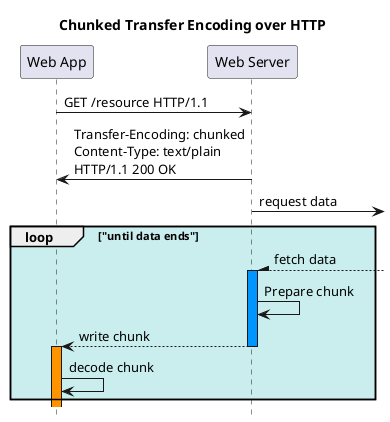 @startuml http streaming
title Chunked Transfer Encoding over HTTP
hide footbox
'actor "Browser" as Client
participant "Web App" as Client
participant "Web Server" as Server
'database "Data Source" as ds

Client -> Server: GET /resource HTTP/1.1
Server -> Client: Transfer-Encoding: chunked\nContent-Type: text/plain\nHTTP/1.1 200 OK
Server -> : request data

loop #C9EEEDFF "until data ends" 
    Server /-- : fetch data
    activate Server #0096FFFF
    Server -> Server : Prepare chunk
    Server --> Client : write chunk 
    deactivate Server
    activate Client #FF9300FF 
    Client -> Client: decode chunk
end
@enduml